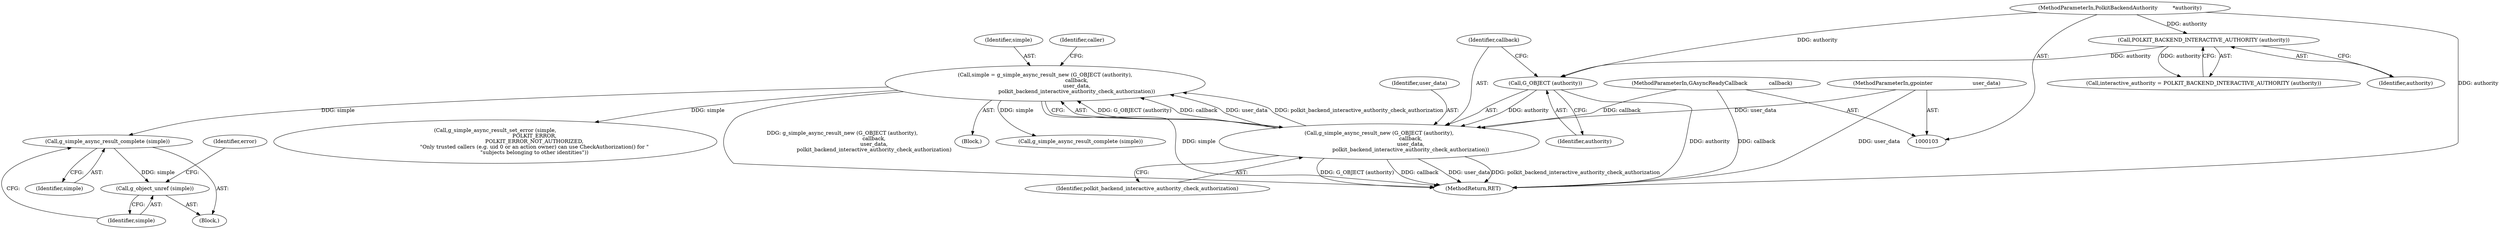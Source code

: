 digraph "0_polkit_bc7ffad53643a9c80231fc41f5582d6a8931c32c_0@pointer" {
"1000215" [label="(Call,g_simple_async_result_complete (simple))"];
"1000160" [label="(Call,simple = g_simple_async_result_new (G_OBJECT (authority),\n                                      callback,\n                                      user_data,\n                                      polkit_backend_interactive_authority_check_authorization))"];
"1000162" [label="(Call,g_simple_async_result_new (G_OBJECT (authority),\n                                      callback,\n                                      user_data,\n                                      polkit_backend_interactive_authority_check_authorization))"];
"1000163" [label="(Call,G_OBJECT (authority))"];
"1000130" [label="(Call,POLKIT_BACKEND_INTERACTIVE_AUTHORITY (authority))"];
"1000104" [label="(MethodParameterIn,PolkitBackendAuthority         *authority)"];
"1000111" [label="(MethodParameterIn,GAsyncReadyCallback             callback)"];
"1000112" [label="(MethodParameterIn,gpointer                        user_data)"];
"1000217" [label="(Call,g_object_unref (simple))"];
"1000128" [label="(Call,interactive_authority = POLKIT_BACKEND_INTERACTIVE_AUTHORITY (authority))"];
"1000220" [label="(Identifier,error)"];
"1000217" [label="(Call,g_object_unref (simple))"];
"1000309" [label="(Call,g_simple_async_result_set_error (simple,\n                                               POLKIT_ERROR,\n                                               POLKIT_ERROR_NOT_AUTHORIZED,\n                                               \"Only trusted callers (e.g. uid 0 or an action owner) can use CheckAuthorization() for \"\n                                               \"subjects belonging to other identities\"))"];
"1000112" [label="(MethodParameterIn,gpointer                        user_data)"];
"1000163" [label="(Call,G_OBJECT (authority))"];
"1000216" [label="(Identifier,simple)"];
"1000113" [label="(Block,)"];
"1000218" [label="(Identifier,simple)"];
"1000170" [label="(Identifier,caller)"];
"1000166" [label="(Identifier,user_data)"];
"1000162" [label="(Call,g_simple_async_result_new (G_OBJECT (authority),\n                                      callback,\n                                      user_data,\n                                      polkit_backend_interactive_authority_check_authorization))"];
"1000161" [label="(Identifier,simple)"];
"1000104" [label="(MethodParameterIn,PolkitBackendAuthority         *authority)"];
"1000131" [label="(Identifier,authority)"];
"1000160" [label="(Call,simple = g_simple_async_result_new (G_OBJECT (authority),\n                                      callback,\n                                      user_data,\n                                      polkit_backend_interactive_authority_check_authorization))"];
"1000248" [label="(Call,g_simple_async_result_complete (simple))"];
"1000164" [label="(Identifier,authority)"];
"1000165" [label="(Identifier,callback)"];
"1000215" [label="(Call,g_simple_async_result_complete (simple))"];
"1000319" [label="(MethodReturn,RET)"];
"1000130" [label="(Call,POLKIT_BACKEND_INTERACTIVE_AUTHORITY (authority))"];
"1000167" [label="(Identifier,polkit_backend_interactive_authority_check_authorization)"];
"1000214" [label="(Block,)"];
"1000111" [label="(MethodParameterIn,GAsyncReadyCallback             callback)"];
"1000215" -> "1000214"  [label="AST: "];
"1000215" -> "1000216"  [label="CFG: "];
"1000216" -> "1000215"  [label="AST: "];
"1000218" -> "1000215"  [label="CFG: "];
"1000160" -> "1000215"  [label="DDG: simple"];
"1000215" -> "1000217"  [label="DDG: simple"];
"1000160" -> "1000113"  [label="AST: "];
"1000160" -> "1000162"  [label="CFG: "];
"1000161" -> "1000160"  [label="AST: "];
"1000162" -> "1000160"  [label="AST: "];
"1000170" -> "1000160"  [label="CFG: "];
"1000160" -> "1000319"  [label="DDG: g_simple_async_result_new (G_OBJECT (authority),\n                                      callback,\n                                      user_data,\n                                      polkit_backend_interactive_authority_check_authorization)"];
"1000160" -> "1000319"  [label="DDG: simple"];
"1000162" -> "1000160"  [label="DDG: G_OBJECT (authority)"];
"1000162" -> "1000160"  [label="DDG: callback"];
"1000162" -> "1000160"  [label="DDG: user_data"];
"1000162" -> "1000160"  [label="DDG: polkit_backend_interactive_authority_check_authorization"];
"1000160" -> "1000248"  [label="DDG: simple"];
"1000160" -> "1000309"  [label="DDG: simple"];
"1000162" -> "1000167"  [label="CFG: "];
"1000163" -> "1000162"  [label="AST: "];
"1000165" -> "1000162"  [label="AST: "];
"1000166" -> "1000162"  [label="AST: "];
"1000167" -> "1000162"  [label="AST: "];
"1000162" -> "1000319"  [label="DDG: user_data"];
"1000162" -> "1000319"  [label="DDG: polkit_backend_interactive_authority_check_authorization"];
"1000162" -> "1000319"  [label="DDG: G_OBJECT (authority)"];
"1000162" -> "1000319"  [label="DDG: callback"];
"1000163" -> "1000162"  [label="DDG: authority"];
"1000111" -> "1000162"  [label="DDG: callback"];
"1000112" -> "1000162"  [label="DDG: user_data"];
"1000163" -> "1000164"  [label="CFG: "];
"1000164" -> "1000163"  [label="AST: "];
"1000165" -> "1000163"  [label="CFG: "];
"1000163" -> "1000319"  [label="DDG: authority"];
"1000130" -> "1000163"  [label="DDG: authority"];
"1000104" -> "1000163"  [label="DDG: authority"];
"1000130" -> "1000128"  [label="AST: "];
"1000130" -> "1000131"  [label="CFG: "];
"1000131" -> "1000130"  [label="AST: "];
"1000128" -> "1000130"  [label="CFG: "];
"1000130" -> "1000128"  [label="DDG: authority"];
"1000104" -> "1000130"  [label="DDG: authority"];
"1000104" -> "1000103"  [label="AST: "];
"1000104" -> "1000319"  [label="DDG: authority"];
"1000111" -> "1000103"  [label="AST: "];
"1000111" -> "1000319"  [label="DDG: callback"];
"1000112" -> "1000103"  [label="AST: "];
"1000112" -> "1000319"  [label="DDG: user_data"];
"1000217" -> "1000214"  [label="AST: "];
"1000217" -> "1000218"  [label="CFG: "];
"1000218" -> "1000217"  [label="AST: "];
"1000220" -> "1000217"  [label="CFG: "];
}
